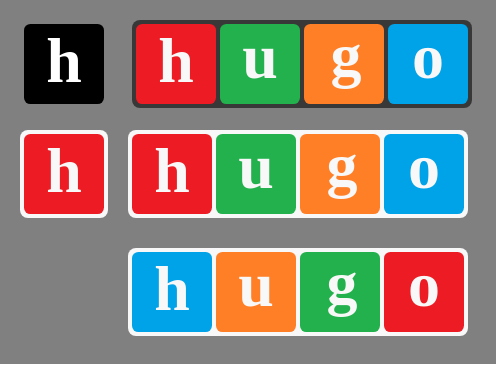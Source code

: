 <mxfile version="13.9.9" type="device" pages="2"><diagram id="N1BwHoXB3Q79B6yvPaB_" name="Page-1"><mxGraphModel dx="326" dy="220" grid="1" gridSize="2" guides="1" tooltips="1" connect="1" arrows="1" fold="1" page="1" pageScale="1" pageWidth="850" pageHeight="1100" math="0" shadow="0"><root><mxCell id="0"/><mxCell id="1" parent="0"/><mxCell id="wR2YenscdaEP0-hp_YIJ-48" value="" style="rounded=0;whiteSpace=wrap;html=1;strokeWidth=1;fillColor=#808080;strokeColor=none;" parent="1" vertex="1"><mxGeometry x="292" y="428" width="248" height="182" as="geometry"/></mxCell><mxCell id="SFKjkSqtJxdD5scy9Ukm-1" value="" style="rounded=1;whiteSpace=wrap;html=1;strokeWidth=1;strokeColor=none;arcSize=9;fillColor=#F8F8F8;" vertex="1" parent="1"><mxGeometry x="302" y="493" width="44" height="44" as="geometry"/></mxCell><mxCell id="wR2YenscdaEP0-hp_YIJ-39" value="" style="rounded=1;whiteSpace=wrap;html=1;strokeWidth=1;strokeColor=none;arcSize=9;fillColor=#F8F8F8;" parent="1" vertex="1"><mxGeometry x="356" y="552" width="170" height="44" as="geometry"/></mxCell><mxCell id="wR2YenscdaEP0-hp_YIJ-40" value="" style="rounded=1;whiteSpace=wrap;html=1;strokeWidth=1;strokeColor=none;arcSize=8;fillColor=#00A2E8;" parent="1" vertex="1"><mxGeometry x="358" y="554" width="40" height="40" as="geometry"/></mxCell><mxCell id="wR2YenscdaEP0-hp_YIJ-42" value="" style="rounded=1;whiteSpace=wrap;html=1;fillColor=#FF7F27;strokeColor=none;arcSize=8;" parent="1" vertex="1"><mxGeometry x="400" y="554" width="40" height="40" as="geometry"/></mxCell><mxCell id="wR2YenscdaEP0-hp_YIJ-43" value="&lt;font face=&quot;Segoe Print&quot; size=&quot;1&quot; color=&quot;#f8f8f8&quot;&gt;&lt;b style=&quot;line-height: 100% ; font-size: 32px&quot;&gt;u&lt;/b&gt;&lt;/font&gt;" style="text;html=1;strokeColor=none;fillColor=none;align=center;verticalAlign=middle;whiteSpace=wrap;rounded=0;" parent="1" vertex="1"><mxGeometry x="400" y="544" width="40" height="50" as="geometry"/></mxCell><mxCell id="wR2YenscdaEP0-hp_YIJ-41" value="&lt;font face=&quot;Segoe Print&quot; size=&quot;1&quot; color=&quot;#f8f8f8&quot;&gt;&lt;b style=&quot;line-height: 100% ; font-size: 32px&quot;&gt;h&lt;/b&gt;&lt;/font&gt;" style="text;html=1;strokeColor=none;align=center;verticalAlign=middle;whiteSpace=wrap;rounded=0;arcSize=25;" parent="1" vertex="1"><mxGeometry x="358" y="552" width="40" height="38" as="geometry"/></mxCell><mxCell id="wR2YenscdaEP0-hp_YIJ-9" value="" style="rounded=1;whiteSpace=wrap;html=1;strokeWidth=1;strokeColor=none;arcSize=9;fillColor=#383838;" parent="1" vertex="1"><mxGeometry x="358" y="438" width="170" height="44" as="geometry"/></mxCell><mxCell id="wR2YenscdaEP0-hp_YIJ-7" value="" style="rounded=1;whiteSpace=wrap;html=1;strokeColor=none;arcSize=8;fillColor=#00A2E8;" parent="1" vertex="1"><mxGeometry x="486" y="440" width="40" height="40" as="geometry"/></mxCell><mxCell id="wR2YenscdaEP0-hp_YIJ-5" value="" style="rounded=1;whiteSpace=wrap;html=1;strokeColor=none;arcSize=8;fillColor=#FF7F27;" parent="1" vertex="1"><mxGeometry x="444" y="440" width="40" height="40" as="geometry"/></mxCell><mxCell id="wR2YenscdaEP0-hp_YIJ-3" value="" style="rounded=1;whiteSpace=wrap;html=1;strokeColor=none;arcSize=8;fillColor=#22B14C;" parent="1" vertex="1"><mxGeometry x="402" y="440" width="40" height="40" as="geometry"/></mxCell><mxCell id="wR2YenscdaEP0-hp_YIJ-1" value="" style="rounded=1;whiteSpace=wrap;html=1;strokeWidth=1;strokeColor=none;arcSize=8;fillColor=#ED1C24;" parent="1" vertex="1"><mxGeometry x="360" y="440" width="40" height="40" as="geometry"/></mxCell><mxCell id="wR2YenscdaEP0-hp_YIJ-8" value="&lt;font face=&quot;Segoe Print&quot; size=&quot;1&quot; color=&quot;#f8f8f8&quot;&gt;&lt;b style=&quot;line-height: 100% ; font-size: 32px&quot;&gt;o&lt;/b&gt;&lt;/font&gt;" style="text;html=1;strokeColor=none;fillColor=none;align=center;verticalAlign=middle;whiteSpace=wrap;rounded=0;" parent="1" vertex="1"><mxGeometry x="486" y="430" width="40" height="50" as="geometry"/></mxCell><mxCell id="wR2YenscdaEP0-hp_YIJ-6" value="&lt;font face=&quot;Segoe Print&quot; size=&quot;1&quot; color=&quot;#f8f8f8&quot;&gt;&lt;b style=&quot;line-height: 100% ; font-size: 31px&quot;&gt;g&lt;/b&gt;&lt;/font&gt;" style="text;html=1;strokeColor=none;fillColor=none;align=center;verticalAlign=middle;whiteSpace=wrap;rounded=0;" parent="1" vertex="1"><mxGeometry x="446" y="432" width="38" height="46" as="geometry"/></mxCell><mxCell id="wR2YenscdaEP0-hp_YIJ-4" value="&lt;font face=&quot;Segoe Print&quot; size=&quot;1&quot; color=&quot;#f8f8f8&quot;&gt;&lt;b style=&quot;line-height: 100% ; font-size: 32px&quot;&gt;u&lt;/b&gt;&lt;/font&gt;" style="text;html=1;strokeColor=none;fillColor=none;align=center;verticalAlign=middle;whiteSpace=wrap;rounded=0;" parent="1" vertex="1"><mxGeometry x="402" y="430" width="40" height="50" as="geometry"/></mxCell><mxCell id="wR2YenscdaEP0-hp_YIJ-2" value="&lt;font face=&quot;Segoe Print&quot; size=&quot;1&quot; color=&quot;#f8f8f8&quot;&gt;&lt;b style=&quot;line-height: 100% ; font-size: 32px&quot;&gt;h&lt;/b&gt;&lt;/font&gt;" style="text;html=1;strokeColor=none;align=center;verticalAlign=middle;whiteSpace=wrap;rounded=0;" parent="1" vertex="1"><mxGeometry x="360" y="438" width="40" height="38" as="geometry"/></mxCell><mxCell id="wR2YenscdaEP0-hp_YIJ-46" value="" style="rounded=1;whiteSpace=wrap;html=1;strokeColor=none;fillColor=#ED1c24;glass=0;arcSize=8;" parent="1" vertex="1"><mxGeometry x="484" y="554" width="40" height="40" as="geometry"/></mxCell><mxCell id="wR2YenscdaEP0-hp_YIJ-44" value="" style="rounded=1;whiteSpace=wrap;html=1;strokeColor=none;fillColor=#22B14c;arcSize=8;" parent="1" vertex="1"><mxGeometry x="442" y="554" width="40" height="40" as="geometry"/></mxCell><mxCell id="wR2YenscdaEP0-hp_YIJ-47" value="&lt;font face=&quot;Segoe Print&quot; size=&quot;1&quot; color=&quot;#f8f8f8&quot;&gt;&lt;b style=&quot;line-height: 100% ; font-size: 32px&quot;&gt;o&lt;/b&gt;&lt;/font&gt;" style="text;html=1;strokeColor=none;fillColor=none;align=center;verticalAlign=middle;whiteSpace=wrap;rounded=0;" parent="1" vertex="1"><mxGeometry x="484" y="544" width="40" height="50" as="geometry"/></mxCell><mxCell id="wR2YenscdaEP0-hp_YIJ-45" value="&lt;font face=&quot;Segoe Print&quot; size=&quot;1&quot; color=&quot;#f8f8f8&quot;&gt;&lt;b style=&quot;line-height: 100% ; font-size: 31px&quot;&gt;g&lt;/b&gt;&lt;/font&gt;" style="text;html=1;strokeColor=none;fillColor=none;align=center;verticalAlign=middle;whiteSpace=wrap;rounded=0;" parent="1" vertex="1"><mxGeometry x="444" y="546" width="38" height="46" as="geometry"/></mxCell><mxCell id="wR2YenscdaEP0-hp_YIJ-19" value="" style="rounded=1;whiteSpace=wrap;html=1;strokeWidth=1;strokeColor=none;fillColor=#000000;arcSize=8;" parent="1" vertex="1"><mxGeometry x="304" y="440" width="40" height="40" as="geometry"/></mxCell><mxCell id="wR2YenscdaEP0-hp_YIJ-20" value="&lt;font face=&quot;Segoe Print&quot; color=&quot;#ffffff&quot; size=&quot;1&quot;&gt;&lt;b style=&quot;line-height: 100% ; font-size: 32px&quot;&gt;h&lt;/b&gt;&lt;/font&gt;" style="text;html=1;strokeColor=none;align=center;verticalAlign=middle;whiteSpace=wrap;rounded=0;" parent="1" vertex="1"><mxGeometry x="304" y="438" width="40" height="38" as="geometry"/></mxCell><mxCell id="wR2YenscdaEP0-hp_YIJ-51" value="" style="rounded=1;whiteSpace=wrap;html=1;strokeWidth=1;strokeColor=none;arcSize=8;fillColor=#ED1C24;" parent="1" vertex="1"><mxGeometry x="304" y="495" width="40" height="40" as="geometry"/></mxCell><mxCell id="wR2YenscdaEP0-hp_YIJ-52" value="&lt;font face=&quot;Segoe Print&quot; size=&quot;1&quot; color=&quot;#f8f8f8&quot;&gt;&lt;b style=&quot;line-height: 100% ; font-size: 32px&quot;&gt;h&lt;/b&gt;&lt;/font&gt;" style="text;html=1;strokeColor=none;align=center;verticalAlign=middle;whiteSpace=wrap;rounded=0;" parent="1" vertex="1"><mxGeometry x="304" y="493" width="40" height="38" as="geometry"/></mxCell><mxCell id="wR2YenscdaEP0-hp_YIJ-53" value="" style="rounded=1;whiteSpace=wrap;html=1;strokeWidth=1;strokeColor=none;arcSize=9;fillColor=#F8F8F8;" parent="1" vertex="1"><mxGeometry x="356" y="493" width="170" height="44" as="geometry"/></mxCell><mxCell id="wR2YenscdaEP0-hp_YIJ-54" value="" style="rounded=1;whiteSpace=wrap;html=1;strokeColor=none;arcSize=8;fillColor=#00A2E8;" parent="1" vertex="1"><mxGeometry x="484" y="495" width="40" height="40" as="geometry"/></mxCell><mxCell id="wR2YenscdaEP0-hp_YIJ-55" value="" style="rounded=1;whiteSpace=wrap;html=1;strokeColor=none;arcSize=8;fillColor=#FF7F27;" parent="1" vertex="1"><mxGeometry x="442" y="495" width="40" height="40" as="geometry"/></mxCell><mxCell id="wR2YenscdaEP0-hp_YIJ-56" value="" style="rounded=1;whiteSpace=wrap;html=1;strokeColor=none;arcSize=8;fillColor=#22B14C;" parent="1" vertex="1"><mxGeometry x="400" y="495" width="40" height="40" as="geometry"/></mxCell><mxCell id="wR2YenscdaEP0-hp_YIJ-57" value="" style="rounded=1;whiteSpace=wrap;html=1;strokeWidth=1;strokeColor=none;arcSize=8;fillColor=#ED1C24;" parent="1" vertex="1"><mxGeometry x="358" y="495" width="40" height="40" as="geometry"/></mxCell><mxCell id="wR2YenscdaEP0-hp_YIJ-58" value="&lt;font face=&quot;Segoe Print&quot; size=&quot;1&quot; color=&quot;#f8f8f8&quot;&gt;&lt;b style=&quot;line-height: 100% ; font-size: 32px&quot;&gt;o&lt;/b&gt;&lt;/font&gt;" style="text;html=1;strokeColor=none;fillColor=none;align=center;verticalAlign=middle;whiteSpace=wrap;rounded=0;" parent="1" vertex="1"><mxGeometry x="484" y="485" width="40" height="50" as="geometry"/></mxCell><mxCell id="wR2YenscdaEP0-hp_YIJ-59" value="&lt;font face=&quot;Segoe Print&quot; size=&quot;1&quot; color=&quot;#f8f8f8&quot;&gt;&lt;b style=&quot;line-height: 100% ; font-size: 31px&quot;&gt;g&lt;/b&gt;&lt;/font&gt;" style="text;html=1;strokeColor=none;fillColor=none;align=center;verticalAlign=middle;whiteSpace=wrap;rounded=0;" parent="1" vertex="1"><mxGeometry x="444" y="487" width="38" height="46" as="geometry"/></mxCell><mxCell id="wR2YenscdaEP0-hp_YIJ-60" value="&lt;font face=&quot;Segoe Print&quot; size=&quot;1&quot; color=&quot;#f8f8f8&quot;&gt;&lt;b style=&quot;line-height: 100% ; font-size: 32px&quot;&gt;u&lt;/b&gt;&lt;/font&gt;" style="text;html=1;strokeColor=none;fillColor=none;align=center;verticalAlign=middle;whiteSpace=wrap;rounded=0;" parent="1" vertex="1"><mxGeometry x="400" y="485" width="40" height="50" as="geometry"/></mxCell><mxCell id="wR2YenscdaEP0-hp_YIJ-61" value="&lt;font face=&quot;Segoe Print&quot; size=&quot;1&quot; color=&quot;#f8f8f8&quot;&gt;&lt;b style=&quot;line-height: 100% ; font-size: 32px&quot;&gt;h&lt;/b&gt;&lt;/font&gt;" style="text;html=1;strokeColor=none;align=center;verticalAlign=middle;whiteSpace=wrap;rounded=0;" parent="1" vertex="1"><mxGeometry x="358" y="493" width="40" height="38" as="geometry"/></mxCell></root></mxGraphModel></diagram><diagram id="Jwg9pM5GEi3lDXCQK_6e" name="Page-2"><mxGraphModel dx="1282" dy="1091" grid="1" gridSize="10" guides="1" tooltips="1" connect="1" arrows="1" fold="1" page="1" pageScale="1" pageWidth="850" pageHeight="1100" math="0" shadow="0"><root><mxCell id="mGqDHk-zix2dryubAe6U-0"/><mxCell id="mGqDHk-zix2dryubAe6U-1" parent="mGqDHk-zix2dryubAe6U-0"/><mxCell id="mGqDHk-zix2dryubAe6U-7" value="" style="rounded=0;whiteSpace=wrap;html=1;" vertex="1" parent="mGqDHk-zix2dryubAe6U-1"><mxGeometry x="200" y="480" width="480" height="320" as="geometry"/></mxCell><mxCell id="mGqDHk-zix2dryubAe6U-2" value="" style="rounded=0;whiteSpace=wrap;html=1;" vertex="1" parent="mGqDHk-zix2dryubAe6U-1"><mxGeometry x="200" y="200" width="480" height="240" as="geometry"/></mxCell><mxCell id="mGqDHk-zix2dryubAe6U-4" value="" style="rounded=1;whiteSpace=wrap;html=1;fillColor=#dae8fc;strokeColor=#6c8ebf;arcSize=10;" vertex="1" parent="mGqDHk-zix2dryubAe6U-1"><mxGeometry x="200" y="200" width="120" height="120" as="geometry"/></mxCell><mxCell id="mGqDHk-zix2dryubAe6U-5" value="" style="rounded=1;whiteSpace=wrap;html=1;fillColor=#d5e8d4;strokeColor=#82b366;arcSize=8;" vertex="1" parent="mGqDHk-zix2dryubAe6U-1"><mxGeometry x="200" y="480" width="160" height="160" as="geometry"/></mxCell><mxCell id="mGqDHk-zix2dryubAe6U-6" value="" style="rounded=1;whiteSpace=wrap;html=1;fillColor=#f8cecc;strokeColor=#b85450;arcSize=6;" vertex="1" parent="mGqDHk-zix2dryubAe6U-1"><mxGeometry x="440" y="200" width="240" height="240" as="geometry"/></mxCell><mxCell id="mGqDHk-zix2dryubAe6U-8" value="" style="rounded=1;whiteSpace=wrap;html=1;fillColor=#d5e8d4;strokeColor=#82b366;arcSize=8;" vertex="1" parent="mGqDHk-zix2dryubAe6U-1"><mxGeometry x="200" y="640" width="160" height="160" as="geometry"/></mxCell><mxCell id="mGqDHk-zix2dryubAe6U-9" value="" style="rounded=1;whiteSpace=wrap;html=1;fillColor=#dae8fc;strokeColor=#6c8ebf;arcSize=10;" vertex="1" parent="mGqDHk-zix2dryubAe6U-1"><mxGeometry x="200" y="320" width="120" height="120" as="geometry"/></mxCell><mxCell id="mGqDHk-zix2dryubAe6U-10" value="" style="rounded=1;whiteSpace=wrap;html=1;fillColor=#dae8fc;strokeColor=#6c8ebf;arcSize=10;" vertex="1" parent="mGqDHk-zix2dryubAe6U-1"><mxGeometry x="320" y="200" width="120" height="120" as="geometry"/></mxCell><mxCell id="mGqDHk-zix2dryubAe6U-11" value="" style="rounded=1;whiteSpace=wrap;html=1;fillColor=#dae8fc;strokeColor=#6c8ebf;imageHeight=24;arcSize=10;" vertex="1" parent="mGqDHk-zix2dryubAe6U-1"><mxGeometry x="320" y="320" width="120" height="120" as="geometry"/></mxCell><mxCell id="mGqDHk-zix2dryubAe6U-12" value="" style="whiteSpace=wrap;html=1;aspect=fixed;fillColor=#fff2cc;strokeColor=#d6b656;rounded=1;arcSize=4;" vertex="1" parent="mGqDHk-zix2dryubAe6U-1"><mxGeometry x="360" y="480" width="320" height="320" as="geometry"/></mxCell></root></mxGraphModel></diagram></mxfile>